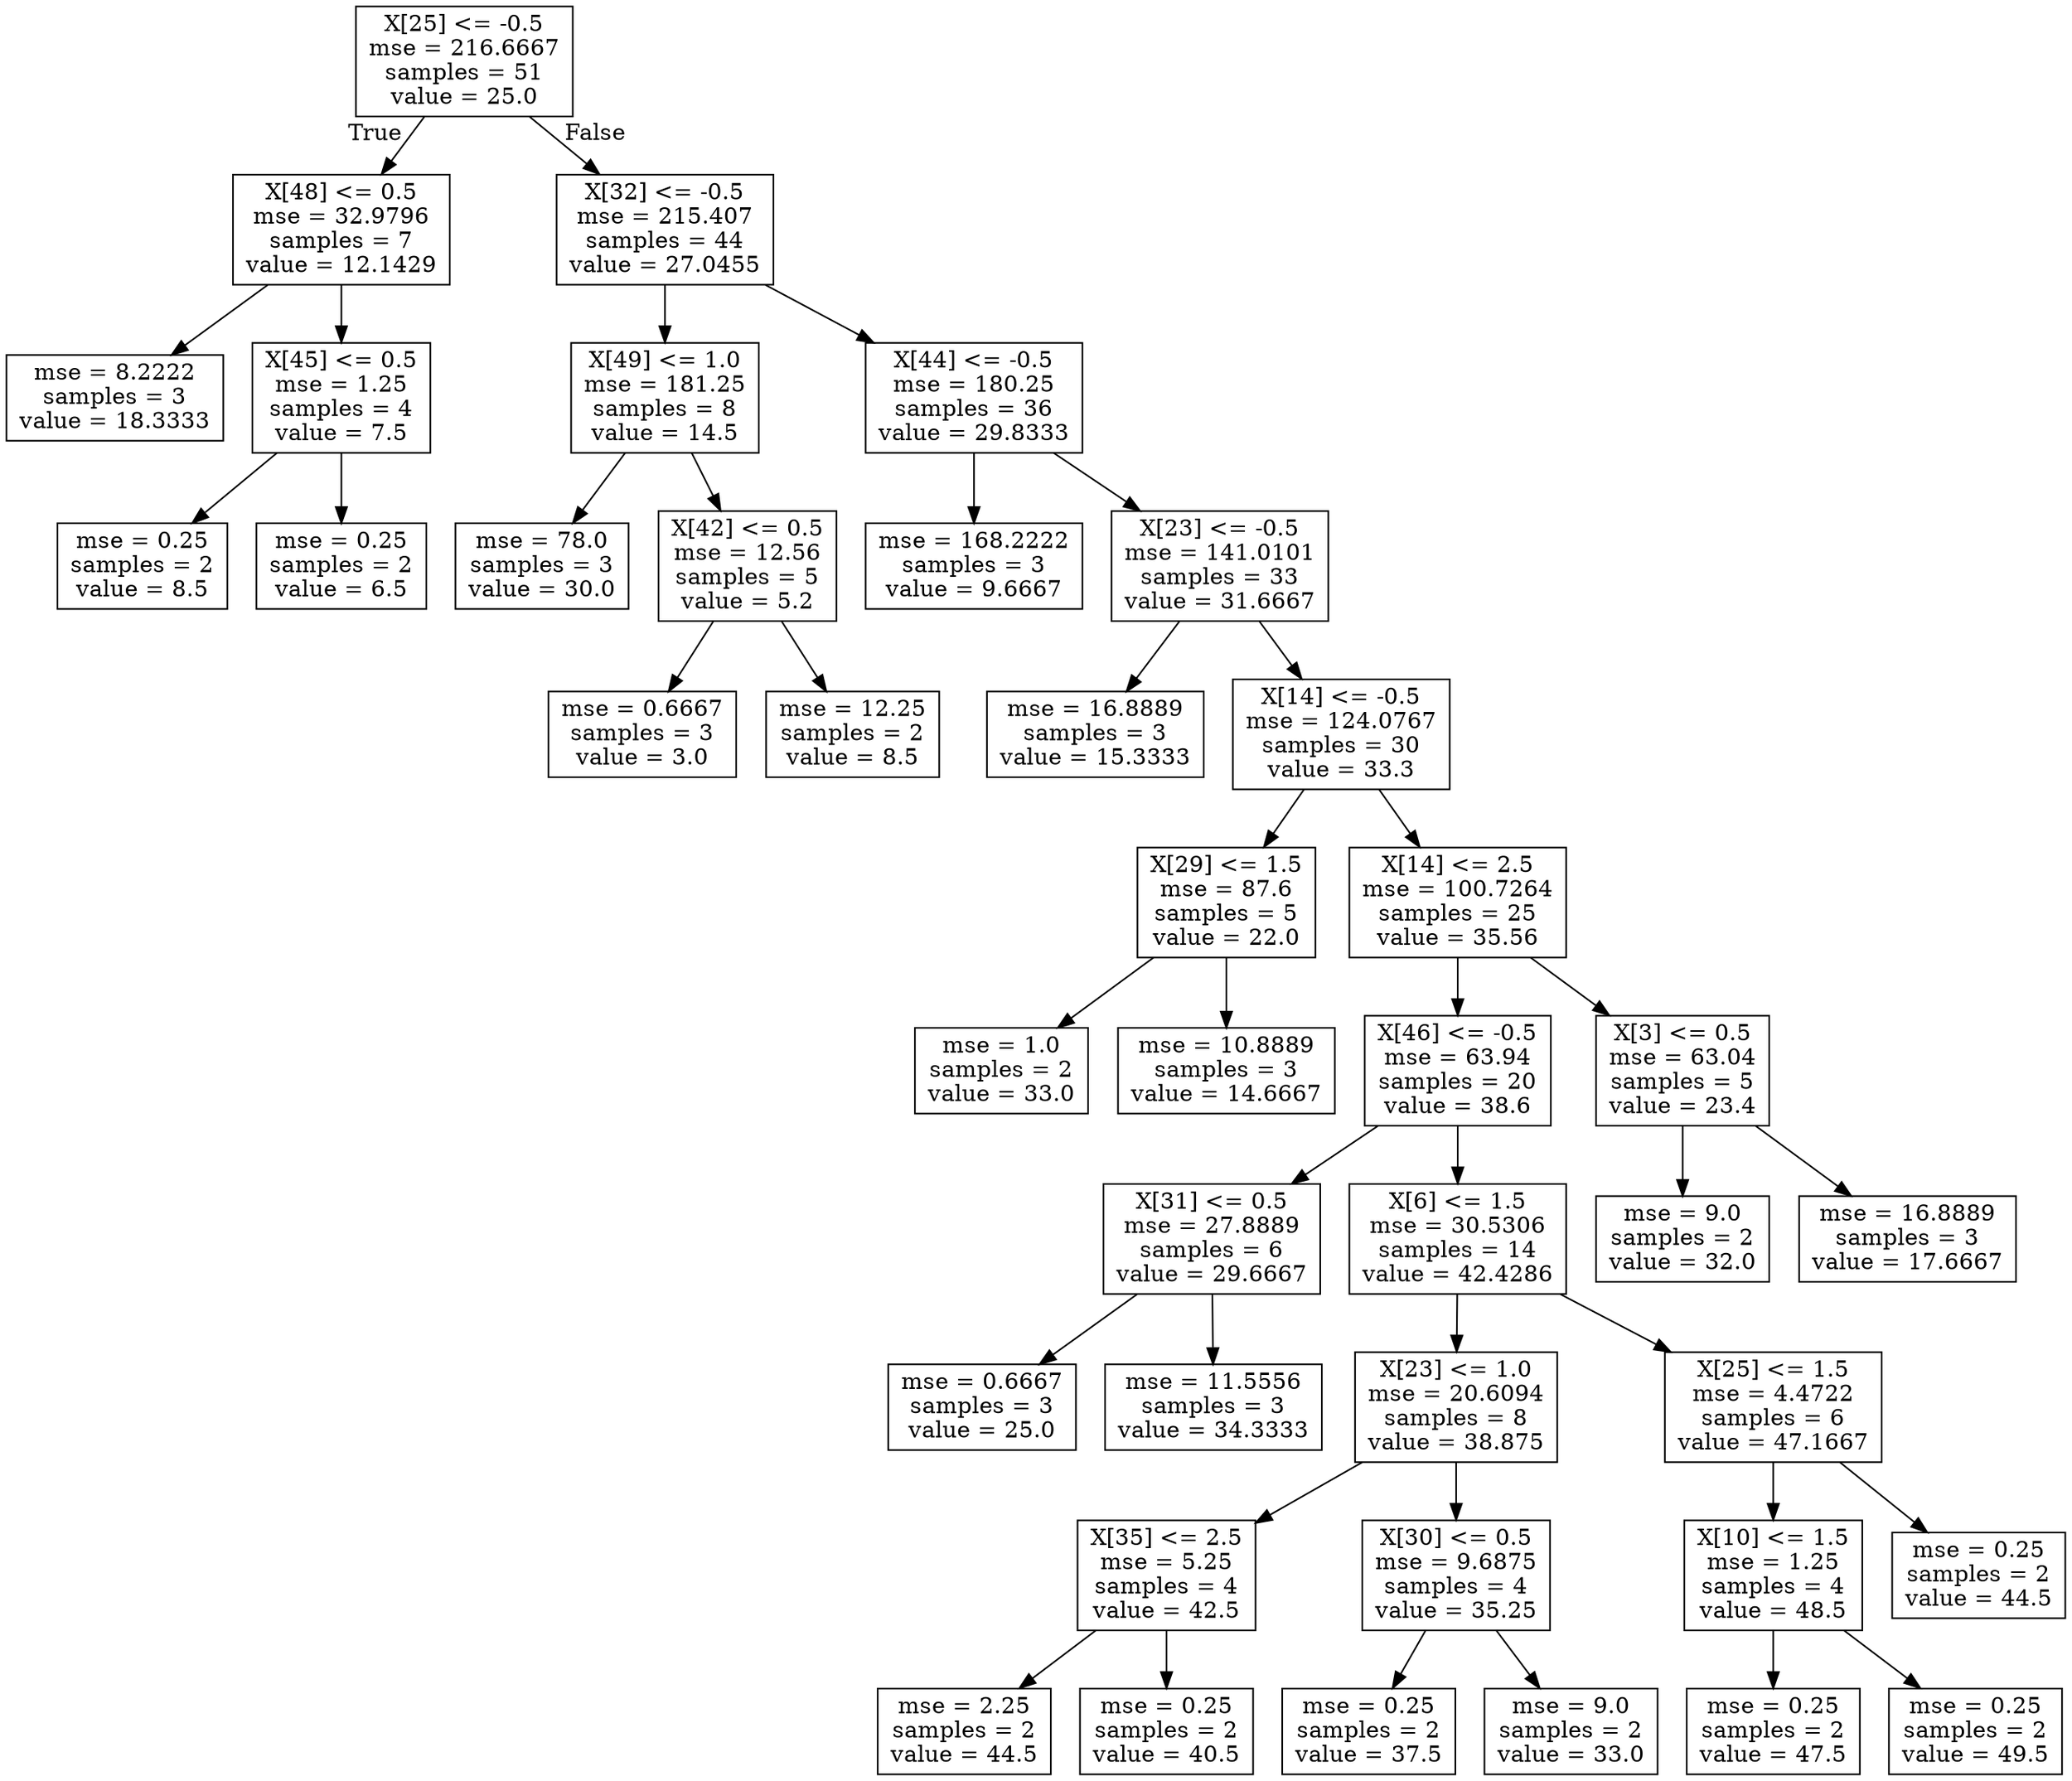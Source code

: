 digraph Tree {
node [shape=box] ;
0 [label="X[25] <= -0.5\nmse = 216.6667\nsamples = 51\nvalue = 25.0"] ;
1 [label="X[48] <= 0.5\nmse = 32.9796\nsamples = 7\nvalue = 12.1429"] ;
0 -> 1 [labeldistance=2.5, labelangle=45, headlabel="True"] ;
2 [label="mse = 8.2222\nsamples = 3\nvalue = 18.3333"] ;
1 -> 2 ;
3 [label="X[45] <= 0.5\nmse = 1.25\nsamples = 4\nvalue = 7.5"] ;
1 -> 3 ;
4 [label="mse = 0.25\nsamples = 2\nvalue = 8.5"] ;
3 -> 4 ;
5 [label="mse = 0.25\nsamples = 2\nvalue = 6.5"] ;
3 -> 5 ;
6 [label="X[32] <= -0.5\nmse = 215.407\nsamples = 44\nvalue = 27.0455"] ;
0 -> 6 [labeldistance=2.5, labelangle=-45, headlabel="False"] ;
7 [label="X[49] <= 1.0\nmse = 181.25\nsamples = 8\nvalue = 14.5"] ;
6 -> 7 ;
8 [label="mse = 78.0\nsamples = 3\nvalue = 30.0"] ;
7 -> 8 ;
9 [label="X[42] <= 0.5\nmse = 12.56\nsamples = 5\nvalue = 5.2"] ;
7 -> 9 ;
10 [label="mse = 0.6667\nsamples = 3\nvalue = 3.0"] ;
9 -> 10 ;
11 [label="mse = 12.25\nsamples = 2\nvalue = 8.5"] ;
9 -> 11 ;
12 [label="X[44] <= -0.5\nmse = 180.25\nsamples = 36\nvalue = 29.8333"] ;
6 -> 12 ;
13 [label="mse = 168.2222\nsamples = 3\nvalue = 9.6667"] ;
12 -> 13 ;
14 [label="X[23] <= -0.5\nmse = 141.0101\nsamples = 33\nvalue = 31.6667"] ;
12 -> 14 ;
15 [label="mse = 16.8889\nsamples = 3\nvalue = 15.3333"] ;
14 -> 15 ;
16 [label="X[14] <= -0.5\nmse = 124.0767\nsamples = 30\nvalue = 33.3"] ;
14 -> 16 ;
17 [label="X[29] <= 1.5\nmse = 87.6\nsamples = 5\nvalue = 22.0"] ;
16 -> 17 ;
18 [label="mse = 1.0\nsamples = 2\nvalue = 33.0"] ;
17 -> 18 ;
19 [label="mse = 10.8889\nsamples = 3\nvalue = 14.6667"] ;
17 -> 19 ;
20 [label="X[14] <= 2.5\nmse = 100.7264\nsamples = 25\nvalue = 35.56"] ;
16 -> 20 ;
21 [label="X[46] <= -0.5\nmse = 63.94\nsamples = 20\nvalue = 38.6"] ;
20 -> 21 ;
22 [label="X[31] <= 0.5\nmse = 27.8889\nsamples = 6\nvalue = 29.6667"] ;
21 -> 22 ;
23 [label="mse = 0.6667\nsamples = 3\nvalue = 25.0"] ;
22 -> 23 ;
24 [label="mse = 11.5556\nsamples = 3\nvalue = 34.3333"] ;
22 -> 24 ;
25 [label="X[6] <= 1.5\nmse = 30.5306\nsamples = 14\nvalue = 42.4286"] ;
21 -> 25 ;
26 [label="X[23] <= 1.0\nmse = 20.6094\nsamples = 8\nvalue = 38.875"] ;
25 -> 26 ;
27 [label="X[35] <= 2.5\nmse = 5.25\nsamples = 4\nvalue = 42.5"] ;
26 -> 27 ;
28 [label="mse = 2.25\nsamples = 2\nvalue = 44.5"] ;
27 -> 28 ;
29 [label="mse = 0.25\nsamples = 2\nvalue = 40.5"] ;
27 -> 29 ;
30 [label="X[30] <= 0.5\nmse = 9.6875\nsamples = 4\nvalue = 35.25"] ;
26 -> 30 ;
31 [label="mse = 0.25\nsamples = 2\nvalue = 37.5"] ;
30 -> 31 ;
32 [label="mse = 9.0\nsamples = 2\nvalue = 33.0"] ;
30 -> 32 ;
33 [label="X[25] <= 1.5\nmse = 4.4722\nsamples = 6\nvalue = 47.1667"] ;
25 -> 33 ;
34 [label="X[10] <= 1.5\nmse = 1.25\nsamples = 4\nvalue = 48.5"] ;
33 -> 34 ;
35 [label="mse = 0.25\nsamples = 2\nvalue = 47.5"] ;
34 -> 35 ;
36 [label="mse = 0.25\nsamples = 2\nvalue = 49.5"] ;
34 -> 36 ;
37 [label="mse = 0.25\nsamples = 2\nvalue = 44.5"] ;
33 -> 37 ;
38 [label="X[3] <= 0.5\nmse = 63.04\nsamples = 5\nvalue = 23.4"] ;
20 -> 38 ;
39 [label="mse = 9.0\nsamples = 2\nvalue = 32.0"] ;
38 -> 39 ;
40 [label="mse = 16.8889\nsamples = 3\nvalue = 17.6667"] ;
38 -> 40 ;
}